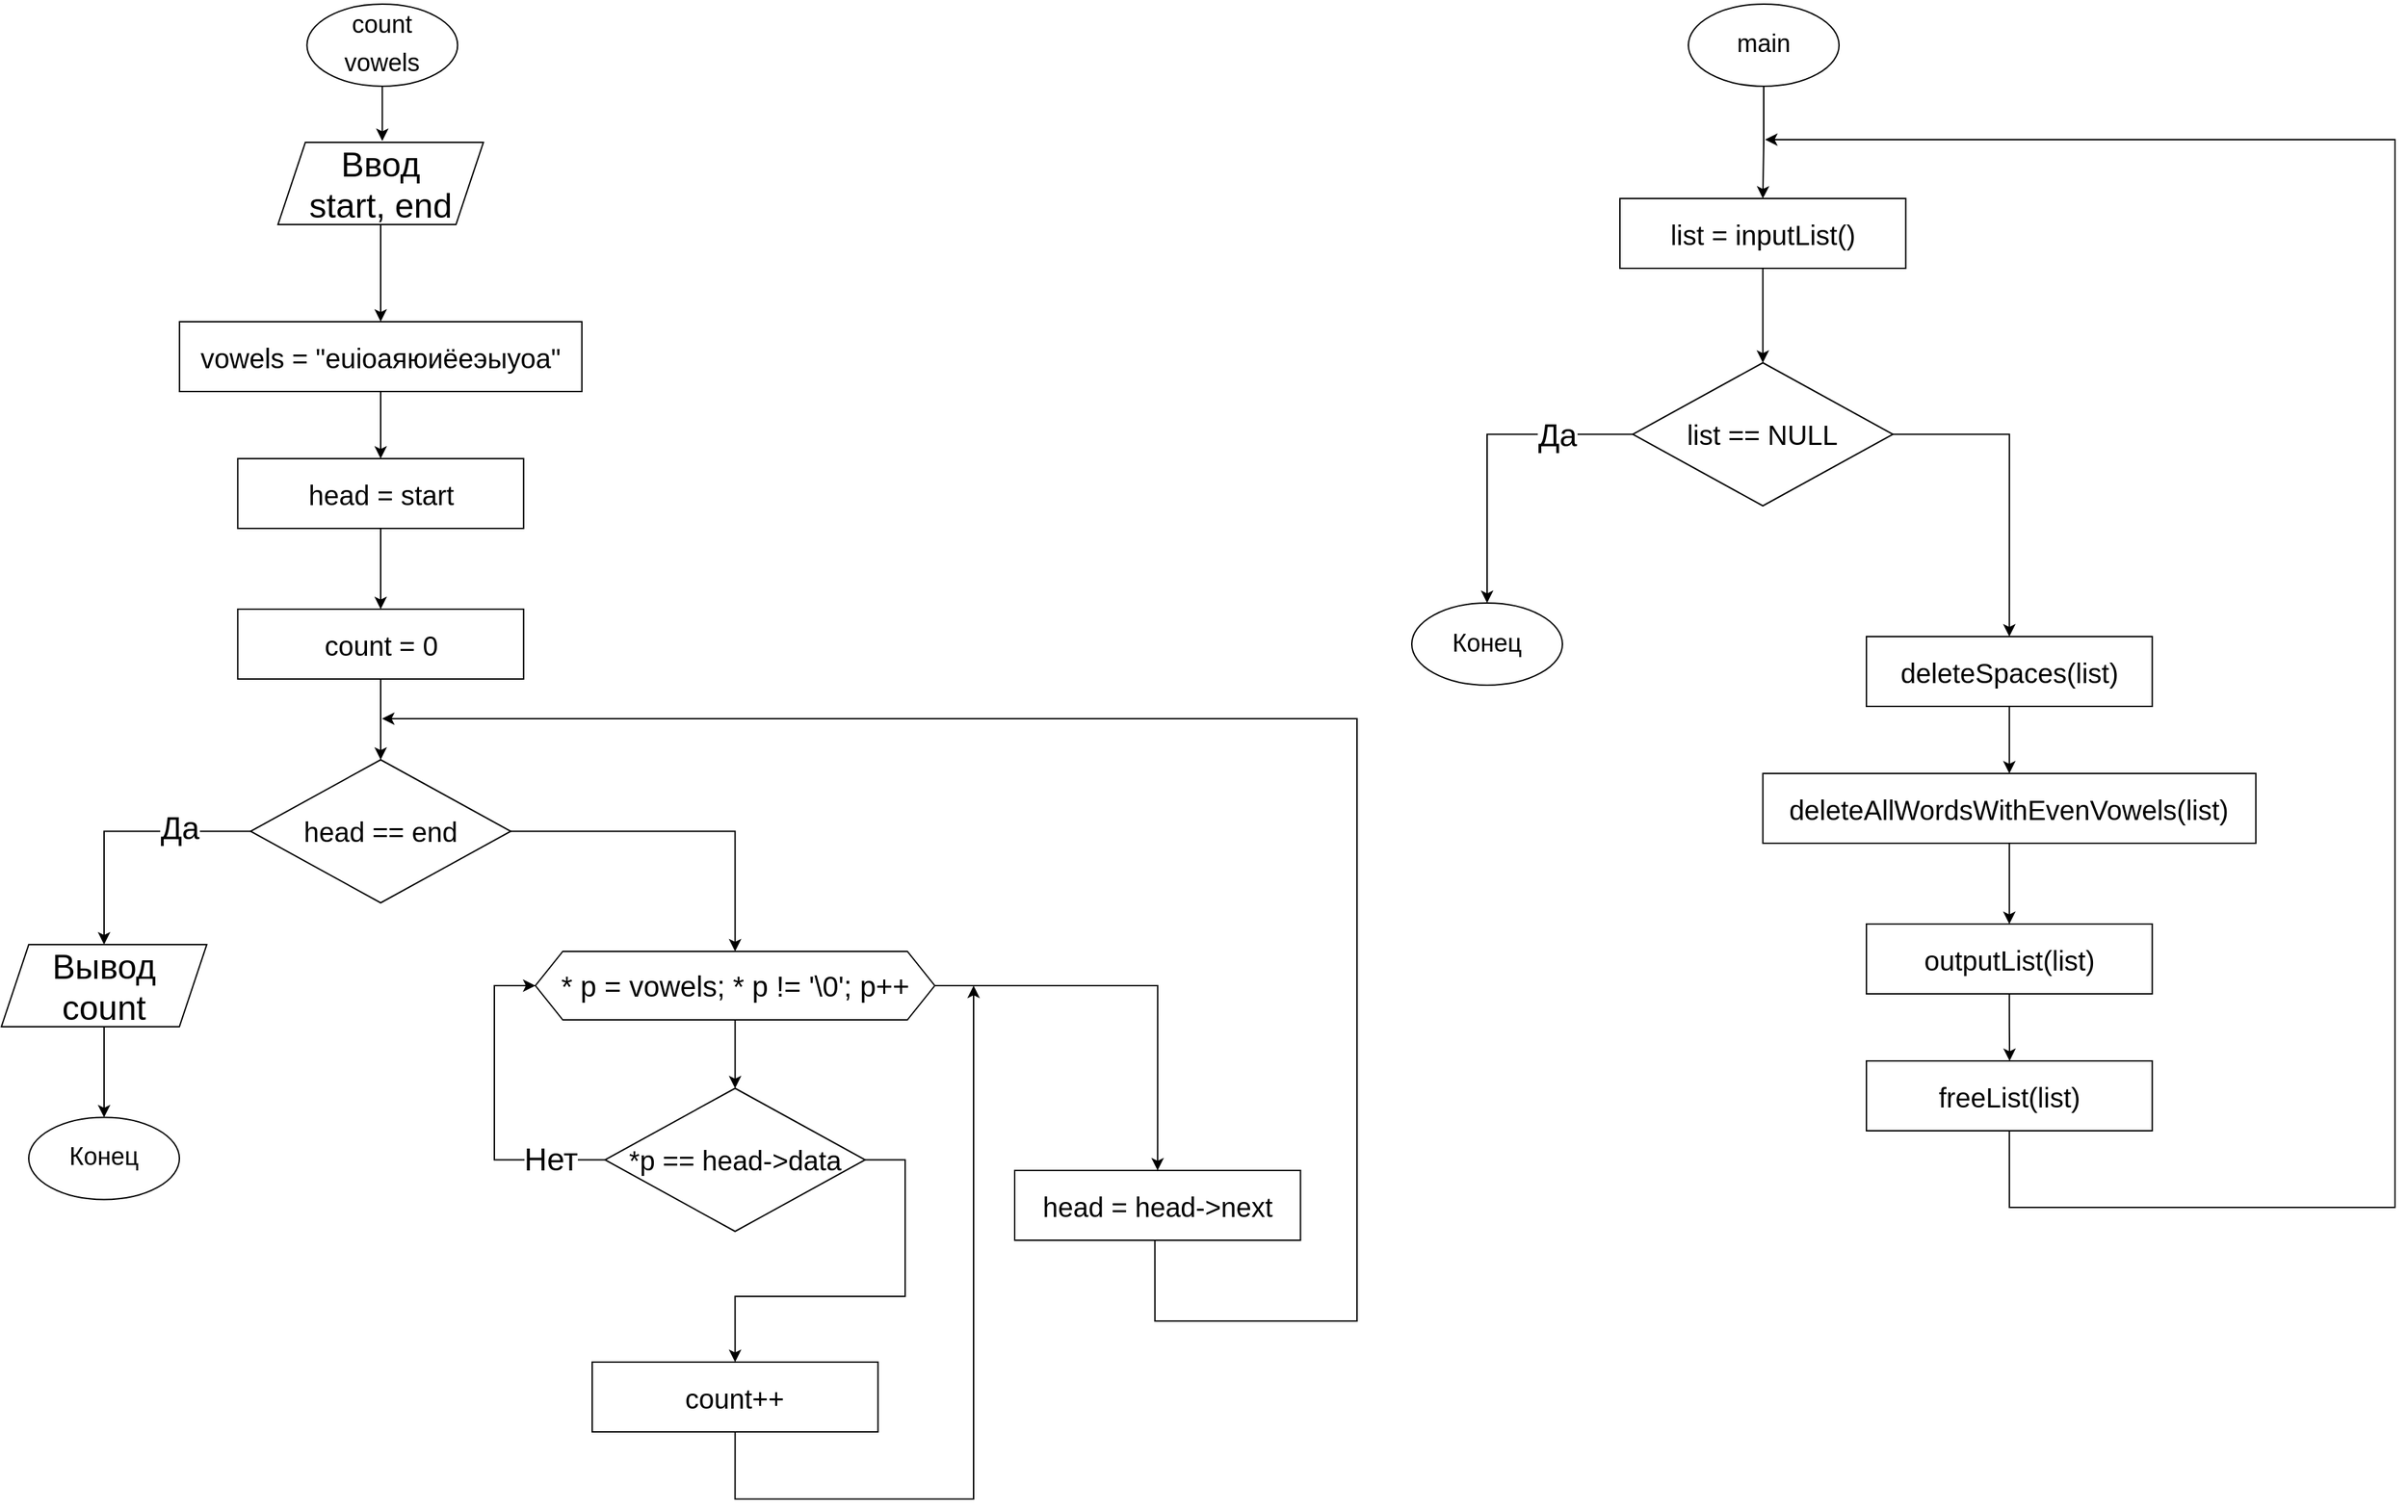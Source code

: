 <mxfile version="22.1.11" type="github">
  <diagram id="C5RBs43oDa-KdzZeNtuy" name="Page-1">
    <mxGraphModel dx="2019" dy="2778" grid="1" gridSize="10" guides="1" tooltips="1" connect="1" arrows="1" fold="1" page="1" pageScale="1" pageWidth="827" pageHeight="1169" math="0" shadow="0">
      <root>
        <mxCell id="WIyWlLk6GJQsqaUBKTNV-0" />
        <mxCell id="WIyWlLk6GJQsqaUBKTNV-1" parent="WIyWlLk6GJQsqaUBKTNV-0" />
        <mxCell id="tFs7j5l_ayEe7Z9ejyPK-0" value="" style="edgeStyle=orthogonalEdgeStyle;rounded=0;orthogonalLoop=1;jettySize=auto;html=1;" parent="WIyWlLk6GJQsqaUBKTNV-1" source="tFs7j5l_ayEe7Z9ejyPK-1" edge="1">
          <mxGeometry relative="1" as="geometry">
            <mxPoint x="1118.18" y="-382" as="targetPoint" />
          </mxGeometry>
        </mxCell>
        <mxCell id="tFs7j5l_ayEe7Z9ejyPK-1" value="&lt;p style=&quot;line-height: 110%;&quot;&gt;&lt;span style=&quot;font-size: 18px;&quot;&gt;count&lt;/span&gt;&lt;/p&gt;&lt;p style=&quot;line-height: 110%;&quot;&gt;&lt;span style=&quot;font-size: 18px;&quot;&gt;vowels&lt;/span&gt;&lt;/p&gt;" style="ellipse;whiteSpace=wrap;html=1;" parent="WIyWlLk6GJQsqaUBKTNV-1" vertex="1">
          <mxGeometry x="1063.18" y="-482" width="110" height="60" as="geometry" />
        </mxCell>
        <mxCell id="tFs7j5l_ayEe7Z9ejyPK-2" style="edgeStyle=orthogonalEdgeStyle;rounded=0;orthogonalLoop=1;jettySize=auto;html=1;exitX=0.5;exitY=1;exitDx=0;exitDy=0;entryX=0.5;entryY=0;entryDx=0;entryDy=0;" parent="WIyWlLk6GJQsqaUBKTNV-1" source="tFs7j5l_ayEe7Z9ejyPK-3" target="tFs7j5l_ayEe7Z9ejyPK-18" edge="1">
          <mxGeometry relative="1" as="geometry">
            <mxPoint x="1117" y="-250" as="targetPoint" />
          </mxGeometry>
        </mxCell>
        <mxCell id="tFs7j5l_ayEe7Z9ejyPK-3" value="&lt;span style=&quot;font-size: 25px;&quot;&gt;Ввод&lt;br&gt;start, end&lt;br&gt;&lt;/span&gt;" style="shape=parallelogram;perimeter=parallelogramPerimeter;whiteSpace=wrap;html=1;fixedSize=1;" parent="WIyWlLk6GJQsqaUBKTNV-1" vertex="1">
          <mxGeometry x="1042" y="-381" width="150" height="60" as="geometry" />
        </mxCell>
        <mxCell id="tFs7j5l_ayEe7Z9ejyPK-21" style="edgeStyle=orthogonalEdgeStyle;rounded=0;orthogonalLoop=1;jettySize=auto;html=1;exitX=0.5;exitY=1;exitDx=0;exitDy=0;entryX=0.5;entryY=0;entryDx=0;entryDy=0;" parent="WIyWlLk6GJQsqaUBKTNV-1" source="tFs7j5l_ayEe7Z9ejyPK-18" target="tFs7j5l_ayEe7Z9ejyPK-19" edge="1">
          <mxGeometry relative="1" as="geometry" />
        </mxCell>
        <mxCell id="tFs7j5l_ayEe7Z9ejyPK-18" value="vowels = &quot;euioaяюиёеэыуоа&quot;" style="rounded=0;whiteSpace=wrap;html=1;fontSize=20;" parent="WIyWlLk6GJQsqaUBKTNV-1" vertex="1">
          <mxGeometry x="970.09" y="-250" width="293.82" height="51" as="geometry" />
        </mxCell>
        <mxCell id="tFs7j5l_ayEe7Z9ejyPK-22" style="edgeStyle=orthogonalEdgeStyle;rounded=0;orthogonalLoop=1;jettySize=auto;html=1;exitX=0.5;exitY=1;exitDx=0;exitDy=0;entryX=0.5;entryY=0;entryDx=0;entryDy=0;" parent="WIyWlLk6GJQsqaUBKTNV-1" source="tFs7j5l_ayEe7Z9ejyPK-19" target="tFs7j5l_ayEe7Z9ejyPK-23" edge="1">
          <mxGeometry relative="1" as="geometry">
            <mxPoint x="1117.429" y="-30" as="targetPoint" />
          </mxGeometry>
        </mxCell>
        <mxCell id="tFs7j5l_ayEe7Z9ejyPK-19" value="head = start" style="rounded=0;whiteSpace=wrap;html=1;fontSize=20;" parent="WIyWlLk6GJQsqaUBKTNV-1" vertex="1">
          <mxGeometry x="1012.64" y="-150" width="208.73" height="51" as="geometry" />
        </mxCell>
        <mxCell id="tFs7j5l_ayEe7Z9ejyPK-25" style="edgeStyle=orthogonalEdgeStyle;rounded=0;orthogonalLoop=1;jettySize=auto;html=1;exitX=0.5;exitY=1;exitDx=0;exitDy=0;entryX=0.5;entryY=0;entryDx=0;entryDy=0;" parent="WIyWlLk6GJQsqaUBKTNV-1" source="tFs7j5l_ayEe7Z9ejyPK-23" target="tFs7j5l_ayEe7Z9ejyPK-24" edge="1">
          <mxGeometry relative="1" as="geometry" />
        </mxCell>
        <mxCell id="tFs7j5l_ayEe7Z9ejyPK-23" value="count = 0" style="rounded=0;whiteSpace=wrap;html=1;fontSize=20;" parent="WIyWlLk6GJQsqaUBKTNV-1" vertex="1">
          <mxGeometry x="1012.64" y="-40" width="208.73" height="51" as="geometry" />
        </mxCell>
        <mxCell id="tFs7j5l_ayEe7Z9ejyPK-26" style="edgeStyle=orthogonalEdgeStyle;rounded=0;orthogonalLoop=1;jettySize=auto;html=1;exitX=0;exitY=0.5;exitDx=0;exitDy=0;entryX=0.5;entryY=0;entryDx=0;entryDy=0;" parent="WIyWlLk6GJQsqaUBKTNV-1" source="tFs7j5l_ayEe7Z9ejyPK-24" target="tFs7j5l_ayEe7Z9ejyPK-27" edge="1">
          <mxGeometry relative="1" as="geometry">
            <mxPoint x="798" y="398.75" as="targetPoint" />
            <mxPoint x="710" y="341.0" as="sourcePoint" />
          </mxGeometry>
        </mxCell>
        <mxCell id="tFs7j5l_ayEe7Z9ejyPK-32" style="edgeStyle=orthogonalEdgeStyle;rounded=0;orthogonalLoop=1;jettySize=auto;html=1;exitX=1;exitY=0.5;exitDx=0;exitDy=0;entryX=0.5;entryY=0;entryDx=0;entryDy=0;" parent="WIyWlLk6GJQsqaUBKTNV-1" source="tFs7j5l_ayEe7Z9ejyPK-24" target="tFs7j5l_ayEe7Z9ejyPK-29" edge="1">
          <mxGeometry relative="1" as="geometry" />
        </mxCell>
        <mxCell id="tFs7j5l_ayEe7Z9ejyPK-24" value="&lt;span style=&quot;font-size: 20px;&quot;&gt;head == end&lt;/span&gt;" style="rhombus;whiteSpace=wrap;html=1;" parent="WIyWlLk6GJQsqaUBKTNV-1" vertex="1">
          <mxGeometry x="1022" y="70" width="190" height="104.5" as="geometry" />
        </mxCell>
        <mxCell id="tFs7j5l_ayEe7Z9ejyPK-65" style="edgeStyle=orthogonalEdgeStyle;rounded=0;orthogonalLoop=1;jettySize=auto;html=1;exitX=0.5;exitY=1;exitDx=0;exitDy=0;entryX=0.5;entryY=0;entryDx=0;entryDy=0;" parent="WIyWlLk6GJQsqaUBKTNV-1" source="tFs7j5l_ayEe7Z9ejyPK-27" target="tFs7j5l_ayEe7Z9ejyPK-64" edge="1">
          <mxGeometry relative="1" as="geometry" />
        </mxCell>
        <mxCell id="tFs7j5l_ayEe7Z9ejyPK-27" value="&lt;span style=&quot;font-size: 25px;&quot;&gt;Вывод&lt;br&gt;count&lt;br&gt;&lt;/span&gt;" style="shape=parallelogram;perimeter=parallelogramPerimeter;whiteSpace=wrap;html=1;fixedSize=1;" parent="WIyWlLk6GJQsqaUBKTNV-1" vertex="1">
          <mxGeometry x="840" y="205" width="150" height="60" as="geometry" />
        </mxCell>
        <mxCell id="tFs7j5l_ayEe7Z9ejyPK-34" style="edgeStyle=orthogonalEdgeStyle;rounded=0;orthogonalLoop=1;jettySize=auto;html=1;exitX=0.5;exitY=1;exitDx=0;exitDy=0;entryX=0.5;entryY=0;entryDx=0;entryDy=0;" parent="WIyWlLk6GJQsqaUBKTNV-1" source="tFs7j5l_ayEe7Z9ejyPK-29" target="tFs7j5l_ayEe7Z9ejyPK-35" edge="1">
          <mxGeometry relative="1" as="geometry">
            <mxPoint x="1376" y="380" as="targetPoint" />
          </mxGeometry>
        </mxCell>
        <mxCell id="tFs7j5l_ayEe7Z9ejyPK-42" style="edgeStyle=orthogonalEdgeStyle;rounded=0;orthogonalLoop=1;jettySize=auto;html=1;exitX=1;exitY=0.5;exitDx=0;exitDy=0;entryX=0.5;entryY=0;entryDx=0;entryDy=0;" parent="WIyWlLk6GJQsqaUBKTNV-1" source="tFs7j5l_ayEe7Z9ejyPK-29" target="tFs7j5l_ayEe7Z9ejyPK-44" edge="1">
          <mxGeometry relative="1" as="geometry">
            <mxPoint x="1681.391" y="370" as="targetPoint" />
          </mxGeometry>
        </mxCell>
        <mxCell id="tFs7j5l_ayEe7Z9ejyPK-29" value="&lt;font style=&quot;font-size: 21px;&quot;&gt;* p = vowels; * p != &#39;\0&#39;; p++&lt;/font&gt;" style="shape=hexagon;perimeter=hexagonPerimeter2;whiteSpace=wrap;html=1;fixedSize=1;" parent="WIyWlLk6GJQsqaUBKTNV-1" vertex="1">
          <mxGeometry x="1230" y="210" width="291.64" height="50" as="geometry" />
        </mxCell>
        <mxCell id="tFs7j5l_ayEe7Z9ejyPK-30" value="&lt;font style=&quot;font-size: 23px;&quot;&gt;Да&lt;/font&gt;" style="edgeLabel;html=1;align=center;verticalAlign=middle;resizable=0;points=[];" parent="WIyWlLk6GJQsqaUBKTNV-1" vertex="1" connectable="0">
          <mxGeometry x="970.091" y="119.25" as="geometry" />
        </mxCell>
        <mxCell id="tFs7j5l_ayEe7Z9ejyPK-36" style="edgeStyle=orthogonalEdgeStyle;rounded=0;orthogonalLoop=1;jettySize=auto;html=1;exitX=0;exitY=0.5;exitDx=0;exitDy=0;entryX=0;entryY=0.5;entryDx=0;entryDy=0;" parent="WIyWlLk6GJQsqaUBKTNV-1" source="tFs7j5l_ayEe7Z9ejyPK-35" target="tFs7j5l_ayEe7Z9ejyPK-29" edge="1">
          <mxGeometry relative="1" as="geometry">
            <Array as="points">
              <mxPoint x="1200" y="362" />
              <mxPoint x="1200" y="235" />
            </Array>
          </mxGeometry>
        </mxCell>
        <mxCell id="tFs7j5l_ayEe7Z9ejyPK-38" style="edgeStyle=orthogonalEdgeStyle;rounded=0;orthogonalLoop=1;jettySize=auto;html=1;exitX=1;exitY=0.5;exitDx=0;exitDy=0;entryX=0.5;entryY=0;entryDx=0;entryDy=0;" parent="WIyWlLk6GJQsqaUBKTNV-1" source="tFs7j5l_ayEe7Z9ejyPK-35" target="tFs7j5l_ayEe7Z9ejyPK-40" edge="1">
          <mxGeometry relative="1" as="geometry">
            <mxPoint x="1370" y="510" as="targetPoint" />
            <Array as="points">
              <mxPoint x="1500" y="362" />
              <mxPoint x="1500" y="462" />
              <mxPoint x="1376" y="462" />
            </Array>
          </mxGeometry>
        </mxCell>
        <mxCell id="tFs7j5l_ayEe7Z9ejyPK-35" value="&lt;span style=&quot;font-size: 20px;&quot;&gt;*p == head-&amp;gt;data&lt;/span&gt;" style="rhombus;whiteSpace=wrap;html=1;" parent="WIyWlLk6GJQsqaUBKTNV-1" vertex="1">
          <mxGeometry x="1280.82" y="310" width="190" height="104.5" as="geometry" />
        </mxCell>
        <mxCell id="tFs7j5l_ayEe7Z9ejyPK-39" value="&lt;span style=&quot;font-size: 23px;&quot;&gt;Нет&lt;/span&gt;" style="edgeLabel;html=1;align=center;verticalAlign=middle;resizable=0;points=[];" parent="WIyWlLk6GJQsqaUBKTNV-1" vertex="1" connectable="0">
          <mxGeometry x="1241.001" y="361.25" as="geometry" />
        </mxCell>
        <mxCell id="tFs7j5l_ayEe7Z9ejyPK-45" style="edgeStyle=orthogonalEdgeStyle;rounded=0;orthogonalLoop=1;jettySize=auto;html=1;exitX=0.5;exitY=1;exitDx=0;exitDy=0;" parent="WIyWlLk6GJQsqaUBKTNV-1" source="tFs7j5l_ayEe7Z9ejyPK-40" edge="1">
          <mxGeometry relative="1" as="geometry">
            <mxPoint x="1550" y="235" as="targetPoint" />
            <mxPoint x="1375.825" y="556.0" as="sourcePoint" />
            <Array as="points">
              <mxPoint x="1376" y="610" />
              <mxPoint x="1550" y="610" />
            </Array>
          </mxGeometry>
        </mxCell>
        <mxCell id="tFs7j5l_ayEe7Z9ejyPK-40" value="count++" style="rounded=0;whiteSpace=wrap;html=1;fontSize=20;" parent="WIyWlLk6GJQsqaUBKTNV-1" vertex="1">
          <mxGeometry x="1271.46" y="510" width="208.73" height="51" as="geometry" />
        </mxCell>
        <mxCell id="tFs7j5l_ayEe7Z9ejyPK-46" style="edgeStyle=orthogonalEdgeStyle;rounded=0;orthogonalLoop=1;jettySize=auto;html=1;exitX=0.5;exitY=1;exitDx=0;exitDy=0;" parent="WIyWlLk6GJQsqaUBKTNV-1" edge="1">
          <mxGeometry relative="1" as="geometry">
            <mxPoint x="1118" y="40" as="targetPoint" />
            <mxPoint x="1682.365" y="421.0" as="sourcePoint" />
            <Array as="points">
              <mxPoint x="1682" y="480" />
              <mxPoint x="1830" y="480" />
              <mxPoint x="1830" y="40" />
            </Array>
          </mxGeometry>
        </mxCell>
        <mxCell id="tFs7j5l_ayEe7Z9ejyPK-44" value="head = head-&amp;gt;next" style="rounded=0;whiteSpace=wrap;html=1;fontSize=20;" parent="WIyWlLk6GJQsqaUBKTNV-1" vertex="1">
          <mxGeometry x="1580" y="370" width="208.73" height="51" as="geometry" />
        </mxCell>
        <mxCell id="tFs7j5l_ayEe7Z9ejyPK-63" style="edgeStyle=orthogonalEdgeStyle;rounded=0;orthogonalLoop=1;jettySize=auto;html=1;exitX=0.5;exitY=1;exitDx=0;exitDy=0;entryX=0.5;entryY=0;entryDx=0;entryDy=0;" parent="WIyWlLk6GJQsqaUBKTNV-1" source="tFs7j5l_ayEe7Z9ejyPK-62" target="tFs7j5l_ayEe7Z9ejyPK-67" edge="1">
          <mxGeometry relative="1" as="geometry">
            <mxPoint x="2126.75" y="-320" as="targetPoint" />
          </mxGeometry>
        </mxCell>
        <mxCell id="tFs7j5l_ayEe7Z9ejyPK-62" value="&lt;p style=&quot;line-height: 110%;&quot;&gt;&lt;span style=&quot;font-size: 18px;&quot;&gt;main&lt;/span&gt;&lt;/p&gt;" style="ellipse;whiteSpace=wrap;html=1;" parent="WIyWlLk6GJQsqaUBKTNV-1" vertex="1">
          <mxGeometry x="2072" y="-482" width="110" height="60" as="geometry" />
        </mxCell>
        <mxCell id="tFs7j5l_ayEe7Z9ejyPK-64" value="&lt;p style=&quot;line-height: 110%;&quot;&gt;&lt;span style=&quot;font-size: 18px;&quot;&gt;Конец&lt;/span&gt;&lt;/p&gt;" style="ellipse;whiteSpace=wrap;html=1;" parent="WIyWlLk6GJQsqaUBKTNV-1" vertex="1">
          <mxGeometry x="860" y="331.25" width="110" height="60" as="geometry" />
        </mxCell>
        <mxCell id="tFs7j5l_ayEe7Z9ejyPK-68" style="edgeStyle=orthogonalEdgeStyle;rounded=0;orthogonalLoop=1;jettySize=auto;html=1;exitX=0.5;exitY=1;exitDx=0;exitDy=0;entryX=0.5;entryY=0;entryDx=0;entryDy=0;" parent="WIyWlLk6GJQsqaUBKTNV-1" source="tFs7j5l_ayEe7Z9ejyPK-67" target="tFs7j5l_ayEe7Z9ejyPK-69" edge="1">
          <mxGeometry relative="1" as="geometry">
            <mxPoint x="2127" y="-220.0" as="targetPoint" />
          </mxGeometry>
        </mxCell>
        <mxCell id="tFs7j5l_ayEe7Z9ejyPK-67" value="list = inputList()" style="rounded=0;whiteSpace=wrap;html=1;fontSize=20;" parent="WIyWlLk6GJQsqaUBKTNV-1" vertex="1">
          <mxGeometry x="2022" y="-340" width="208.73" height="51" as="geometry" />
        </mxCell>
        <mxCell id="tFs7j5l_ayEe7Z9ejyPK-70" style="edgeStyle=orthogonalEdgeStyle;rounded=0;orthogonalLoop=1;jettySize=auto;html=1;exitX=0;exitY=0.5;exitDx=0;exitDy=0;entryX=0.5;entryY=0;entryDx=0;entryDy=0;" parent="WIyWlLk6GJQsqaUBKTNV-1" source="tFs7j5l_ayEe7Z9ejyPK-69" target="tFs7j5l_ayEe7Z9ejyPK-71" edge="1">
          <mxGeometry relative="1" as="geometry">
            <mxPoint x="1952.63" y="-102.25" as="targetPoint" />
            <mxPoint x="1832" y="-160.0" as="sourcePoint" />
          </mxGeometry>
        </mxCell>
        <mxCell id="tFs7j5l_ayEe7Z9ejyPK-74" style="edgeStyle=orthogonalEdgeStyle;rounded=0;orthogonalLoop=1;jettySize=auto;html=1;exitX=1;exitY=0.5;exitDx=0;exitDy=0;entryX=0.5;entryY=0;entryDx=0;entryDy=0;" parent="WIyWlLk6GJQsqaUBKTNV-1" source="tFs7j5l_ayEe7Z9ejyPK-69" target="tFs7j5l_ayEe7Z9ejyPK-75" edge="1">
          <mxGeometry relative="1" as="geometry">
            <mxPoint x="2302" y="-20" as="targetPoint" />
          </mxGeometry>
        </mxCell>
        <mxCell id="tFs7j5l_ayEe7Z9ejyPK-69" value="&lt;span style=&quot;font-size: 20px;&quot;&gt;list == NULL&lt;/span&gt;" style="rhombus;whiteSpace=wrap;html=1;" parent="WIyWlLk6GJQsqaUBKTNV-1" vertex="1">
          <mxGeometry x="2031.37" y="-220" width="190" height="104.5" as="geometry" />
        </mxCell>
        <mxCell id="tFs7j5l_ayEe7Z9ejyPK-71" value="&lt;p style=&quot;line-height: 110%;&quot;&gt;&lt;span style=&quot;font-size: 18px;&quot;&gt;Конец&lt;/span&gt;&lt;/p&gt;" style="ellipse;whiteSpace=wrap;html=1;" parent="WIyWlLk6GJQsqaUBKTNV-1" vertex="1">
          <mxGeometry x="1870" y="-44.5" width="110" height="60" as="geometry" />
        </mxCell>
        <mxCell id="tFs7j5l_ayEe7Z9ejyPK-73" value="&lt;font style=&quot;font-size: 23px;&quot;&gt;Да&lt;/font&gt;" style="edgeLabel;html=1;align=center;verticalAlign=middle;resizable=0;points=[];" parent="WIyWlLk6GJQsqaUBKTNV-1" vertex="1" connectable="0">
          <mxGeometry x="1976.001" y="-167.75" as="geometry" />
        </mxCell>
        <mxCell id="tFs7j5l_ayEe7Z9ejyPK-77" style="edgeStyle=orthogonalEdgeStyle;rounded=0;orthogonalLoop=1;jettySize=auto;html=1;exitX=0.5;exitY=1;exitDx=0;exitDy=0;entryX=0.5;entryY=0;entryDx=0;entryDy=0;" parent="WIyWlLk6GJQsqaUBKTNV-1" source="tFs7j5l_ayEe7Z9ejyPK-75" target="tFs7j5l_ayEe7Z9ejyPK-76" edge="1">
          <mxGeometry relative="1" as="geometry" />
        </mxCell>
        <mxCell id="tFs7j5l_ayEe7Z9ejyPK-75" value="deleteSpaces(list)" style="rounded=0;whiteSpace=wrap;html=1;fontSize=20;" parent="WIyWlLk6GJQsqaUBKTNV-1" vertex="1">
          <mxGeometry x="2202" y="-20" width="208.73" height="51" as="geometry" />
        </mxCell>
        <mxCell id="tFs7j5l_ayEe7Z9ejyPK-78" style="edgeStyle=orthogonalEdgeStyle;rounded=0;orthogonalLoop=1;jettySize=auto;html=1;entryX=0.5;entryY=0;entryDx=0;entryDy=0;" parent="WIyWlLk6GJQsqaUBKTNV-1" source="tFs7j5l_ayEe7Z9ejyPK-76" target="tFs7j5l_ayEe7Z9ejyPK-79" edge="1">
          <mxGeometry relative="1" as="geometry">
            <mxPoint x="2306.37" y="190" as="targetPoint" />
          </mxGeometry>
        </mxCell>
        <mxCell id="tFs7j5l_ayEe7Z9ejyPK-76" value="deleteAllWordsWithEvenVowels(list)" style="rounded=0;whiteSpace=wrap;html=1;fontSize=20;" parent="WIyWlLk6GJQsqaUBKTNV-1" vertex="1">
          <mxGeometry x="2126.37" y="80" width="360" height="51" as="geometry" />
        </mxCell>
        <mxCell id="tFs7j5l_ayEe7Z9ejyPK-80" style="edgeStyle=orthogonalEdgeStyle;rounded=0;orthogonalLoop=1;jettySize=auto;html=1;exitX=0.5;exitY=1;exitDx=0;exitDy=0;" parent="WIyWlLk6GJQsqaUBKTNV-1" source="tFs7j5l_ayEe7Z9ejyPK-79" edge="1">
          <mxGeometry relative="1" as="geometry">
            <mxPoint x="2306.571" y="290" as="targetPoint" />
          </mxGeometry>
        </mxCell>
        <mxCell id="tFs7j5l_ayEe7Z9ejyPK-79" value="outputList(list)" style="rounded=0;whiteSpace=wrap;html=1;fontSize=20;" parent="WIyWlLk6GJQsqaUBKTNV-1" vertex="1">
          <mxGeometry x="2202" y="190" width="208.73" height="51" as="geometry" />
        </mxCell>
        <mxCell id="tFs7j5l_ayEe7Z9ejyPK-82" style="edgeStyle=orthogonalEdgeStyle;rounded=0;orthogonalLoop=1;jettySize=auto;html=1;exitX=0.5;exitY=1;exitDx=0;exitDy=0;" parent="WIyWlLk6GJQsqaUBKTNV-1" source="tFs7j5l_ayEe7Z9ejyPK-81" edge="1">
          <mxGeometry relative="1" as="geometry">
            <mxPoint x="2128" y="-383" as="targetPoint" />
            <mxPoint x="2302" y="360" as="sourcePoint" />
            <Array as="points">
              <mxPoint x="2306" y="397" />
              <mxPoint x="2588" y="397" />
              <mxPoint x="2588" y="-383" />
            </Array>
          </mxGeometry>
        </mxCell>
        <mxCell id="tFs7j5l_ayEe7Z9ejyPK-81" value="freeList(list)" style="rounded=0;whiteSpace=wrap;html=1;fontSize=20;" parent="WIyWlLk6GJQsqaUBKTNV-1" vertex="1">
          <mxGeometry x="2202" y="290" width="208.73" height="51" as="geometry" />
        </mxCell>
      </root>
    </mxGraphModel>
  </diagram>
</mxfile>
